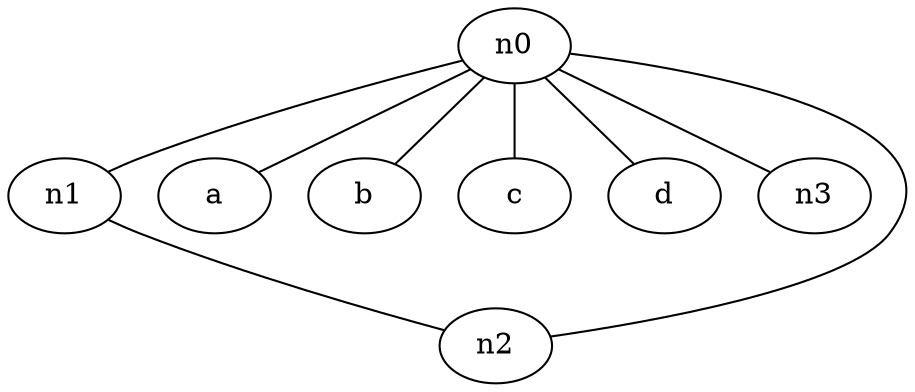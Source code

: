 strict graph H {
    n0 -- n1 -- n2 -- n0;  /* a cycle */
    n0 -- {a b c d};
    /* a star */
    n0 -- n3;
    n0 -- n3 [weight=1];   /* same edge because graph is strict */
}

